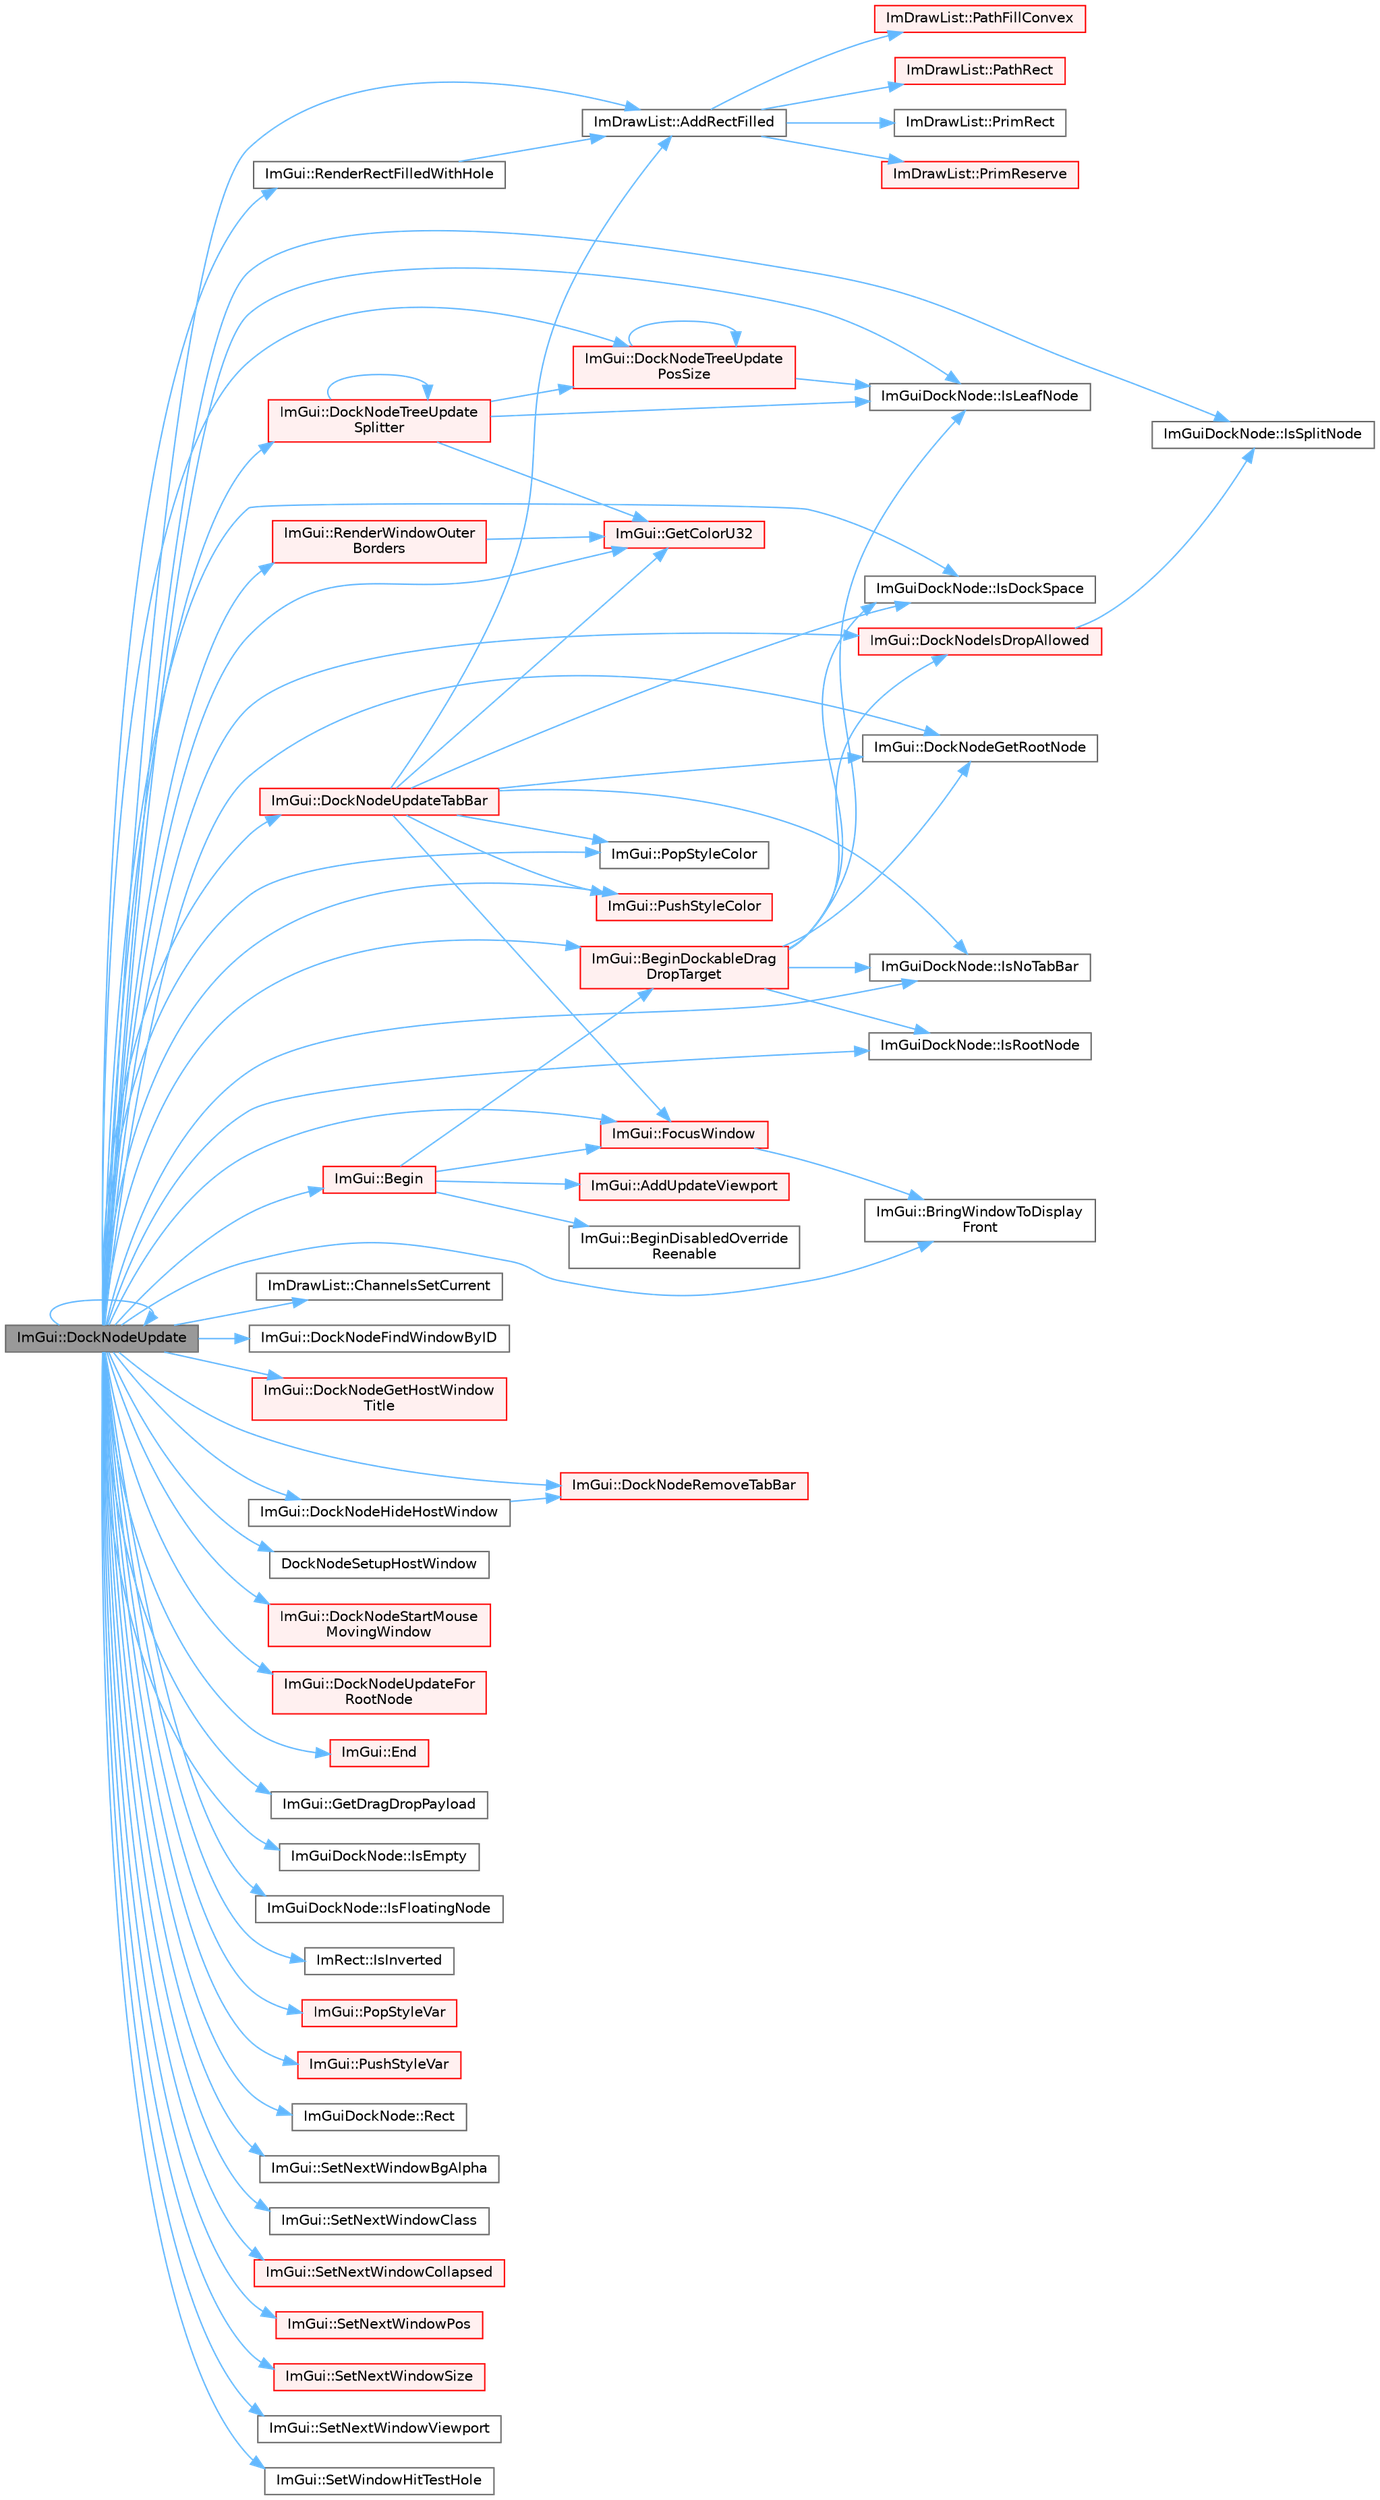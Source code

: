 digraph "ImGui::DockNodeUpdate"
{
 // LATEX_PDF_SIZE
  bgcolor="transparent";
  edge [fontname=Helvetica,fontsize=10,labelfontname=Helvetica,labelfontsize=10];
  node [fontname=Helvetica,fontsize=10,shape=box,height=0.2,width=0.4];
  rankdir="LR";
  Node1 [id="Node000001",label="ImGui::DockNodeUpdate",height=0.2,width=0.4,color="gray40", fillcolor="grey60", style="filled", fontcolor="black",tooltip=" "];
  Node1 -> Node2 [id="edge1_Node000001_Node000002",color="steelblue1",style="solid",tooltip=" "];
  Node2 [id="Node000002",label="ImDrawList::AddRectFilled",height=0.2,width=0.4,color="grey40", fillcolor="white", style="filled",URL="$struct_im_draw_list.html#a6b16ab764160b0251d2e7b3bd08c1ffc",tooltip=" "];
  Node2 -> Node3 [id="edge2_Node000002_Node000003",color="steelblue1",style="solid",tooltip=" "];
  Node3 [id="Node000003",label="ImDrawList::PathFillConvex",height=0.2,width=0.4,color="red", fillcolor="#FFF0F0", style="filled",URL="$struct_im_draw_list.html#aea9301cb99ebf4b27f5d3959017567c9",tooltip=" "];
  Node2 -> Node8 [id="edge3_Node000002_Node000008",color="steelblue1",style="solid",tooltip=" "];
  Node8 [id="Node000008",label="ImDrawList::PathRect",height=0.2,width=0.4,color="red", fillcolor="#FFF0F0", style="filled",URL="$struct_im_draw_list.html#a2251eb264ed8b17a253c409787375053",tooltip=" "];
  Node2 -> Node17 [id="edge4_Node000002_Node000017",color="steelblue1",style="solid",tooltip=" "];
  Node17 [id="Node000017",label="ImDrawList::PrimRect",height=0.2,width=0.4,color="grey40", fillcolor="white", style="filled",URL="$struct_im_draw_list.html#ae2be093563f1d20b8190b7c423113925",tooltip=" "];
  Node2 -> Node5 [id="edge5_Node000002_Node000005",color="steelblue1",style="solid",tooltip=" "];
  Node5 [id="Node000005",label="ImDrawList::PrimReserve",height=0.2,width=0.4,color="red", fillcolor="#FFF0F0", style="filled",URL="$struct_im_draw_list.html#a879aa38dbfb0344e3e023d65c002c7d7",tooltip=" "];
  Node1 -> Node18 [id="edge6_Node000001_Node000018",color="steelblue1",style="solid",tooltip=" "];
  Node18 [id="Node000018",label="ImGui::Begin",height=0.2,width=0.4,color="red", fillcolor="#FFF0F0", style="filled",URL="$namespace_im_gui.html#a581e58db0bc930bafa4a5d23093a2b99",tooltip=" "];
  Node18 -> Node19 [id="edge7_Node000018_Node000019",color="steelblue1",style="solid",tooltip=" "];
  Node19 [id="Node000019",label="ImGui::AddUpdateViewport",height=0.2,width=0.4,color="red", fillcolor="#FFF0F0", style="filled",URL="$namespace_im_gui.html#ada58e5d3e2efc3cef60f213d771408d8",tooltip=" "];
  Node18 -> Node33 [id="edge8_Node000018_Node000033",color="steelblue1",style="solid",tooltip=" "];
  Node33 [id="Node000033",label="ImGui::BeginDisabledOverride\lReenable",height=0.2,width=0.4,color="grey40", fillcolor="white", style="filled",URL="$namespace_im_gui.html#a26b36756e219b7129f894e1c2feb17a8",tooltip=" "];
  Node18 -> Node370 [id="edge9_Node000018_Node000370",color="steelblue1",style="solid",tooltip=" "];
  Node370 [id="Node000370",label="ImGui::BeginDockableDrag\lDropTarget",height=0.2,width=0.4,color="red", fillcolor="#FFF0F0", style="filled",URL="$namespace_im_gui.html#a1725ff3becdb963b97c16d69d4c9f308",tooltip=" "];
  Node370 -> Node377 [id="edge10_Node000370_Node000377",color="steelblue1",style="solid",tooltip=" "];
  Node377 [id="Node000377",label="ImGui::DockNodeGetRootNode",height=0.2,width=0.4,color="grey40", fillcolor="white", style="filled",URL="$namespace_im_gui.html#ab52284ace3da5320ccc6e29ea8781aaa",tooltip=" "];
  Node370 -> Node378 [id="edge11_Node000370_Node000378",color="steelblue1",style="solid",tooltip=" "];
  Node378 [id="Node000378",label="ImGui::DockNodeIsDropAllowed",height=0.2,width=0.4,color="red", fillcolor="#FFF0F0", style="filled",URL="$namespace_im_gui.html#a1e49dda0ac55d2c9222b7f428e496429",tooltip=" "];
  Node378 -> Node381 [id="edge12_Node000378_Node000381",color="steelblue1",style="solid",tooltip=" "];
  Node381 [id="Node000381",label="ImGuiDockNode::IsSplitNode",height=0.2,width=0.4,color="grey40", fillcolor="white", style="filled",URL="$struct_im_gui_dock_node.html#af861ee38a5bc618e866e3c74117689b5",tooltip=" "];
  Node370 -> Node380 [id="edge13_Node000370_Node000380",color="steelblue1",style="solid",tooltip=" "];
  Node380 [id="Node000380",label="ImGuiDockNode::IsDockSpace",height=0.2,width=0.4,color="grey40", fillcolor="white", style="filled",URL="$struct_im_gui_dock_node.html#a2f06798d0770e6894d27ec776b5d7538",tooltip=" "];
  Node370 -> Node408 [id="edge14_Node000370_Node000408",color="steelblue1",style="solid",tooltip=" "];
  Node408 [id="Node000408",label="ImGuiDockNode::IsLeafNode",height=0.2,width=0.4,color="grey40", fillcolor="white", style="filled",URL="$struct_im_gui_dock_node.html#ac3450edf36015562c79aa850985c9cd8",tooltip=" "];
  Node370 -> Node387 [id="edge15_Node000370_Node000387",color="steelblue1",style="solid",tooltip=" "];
  Node387 [id="Node000387",label="ImGuiDockNode::IsNoTabBar",height=0.2,width=0.4,color="grey40", fillcolor="white", style="filled",URL="$struct_im_gui_dock_node.html#a76bd4fa63abbd78150beeb239a713b87",tooltip=" "];
  Node370 -> Node413 [id="edge16_Node000370_Node000413",color="steelblue1",style="solid",tooltip=" "];
  Node413 [id="Node000413",label="ImGuiDockNode::IsRootNode",height=0.2,width=0.4,color="grey40", fillcolor="white", style="filled",URL="$struct_im_gui_dock_node.html#ad7add8d9aeaaa961b2b051513fbd3729",tooltip=" "];
  Node18 -> Node45 [id="edge17_Node000018_Node000045",color="steelblue1",style="solid",tooltip=" "];
  Node45 [id="Node000045",label="ImGui::FocusWindow",height=0.2,width=0.4,color="red", fillcolor="#FFF0F0", style="filled",URL="$namespace_im_gui.html#a27aa6f2f3aa11778c6d023b1b223f262",tooltip=" "];
  Node45 -> Node48 [id="edge18_Node000045_Node000048",color="steelblue1",style="solid",tooltip=" "];
  Node48 [id="Node000048",label="ImGui::BringWindowToDisplay\lFront",height=0.2,width=0.4,color="grey40", fillcolor="white", style="filled",URL="$namespace_im_gui.html#a1f7b95f36d03751c928af7b1b745e959",tooltip=" "];
  Node1 -> Node370 [id="edge19_Node000001_Node000370",color="steelblue1",style="solid",tooltip=" "];
  Node1 -> Node48 [id="edge20_Node000001_Node000048",color="steelblue1",style="solid",tooltip=" "];
  Node1 -> Node479 [id="edge21_Node000001_Node000479",color="steelblue1",style="solid",tooltip=" "];
  Node479 [id="Node000479",label="ImDrawList::ChannelsSetCurrent",height=0.2,width=0.4,color="grey40", fillcolor="white", style="filled",URL="$struct_im_draw_list.html#aba9e93d0bf1c3884beb726e96360d2e2",tooltip=" "];
  Node1 -> Node515 [id="edge22_Node000001_Node000515",color="steelblue1",style="solid",tooltip=" "];
  Node515 [id="Node000515",label="ImGui::DockNodeFindWindowByID",height=0.2,width=0.4,color="grey40", fillcolor="white", style="filled",URL="$namespace_im_gui.html#ad32eb9d87eaab7de1df2ef2054a36c51",tooltip=" "];
  Node1 -> Node516 [id="edge23_Node000001_Node000516",color="steelblue1",style="solid",tooltip=" "];
  Node516 [id="Node000516",label="ImGui::DockNodeGetHostWindow\lTitle",height=0.2,width=0.4,color="red", fillcolor="#FFF0F0", style="filled",URL="$namespace_im_gui.html#a27b5282b7a76c4675714263c2e1aebd3",tooltip=" "];
  Node1 -> Node377 [id="edge24_Node000001_Node000377",color="steelblue1",style="solid",tooltip=" "];
  Node1 -> Node517 [id="edge25_Node000001_Node000517",color="steelblue1",style="solid",tooltip=" "];
  Node517 [id="Node000517",label="ImGui::DockNodeHideHostWindow",height=0.2,width=0.4,color="grey40", fillcolor="white", style="filled",URL="$namespace_im_gui.html#ad0904dbbb719da0d03296bb8c944127d",tooltip=" "];
  Node517 -> Node439 [id="edge26_Node000517_Node000439",color="steelblue1",style="solid",tooltip=" "];
  Node439 [id="Node000439",label="ImGui::DockNodeRemoveTabBar",height=0.2,width=0.4,color="red", fillcolor="#FFF0F0", style="filled",URL="$namespace_im_gui.html#ad0e39bff5ef1bbdd6ba22c133f211da7",tooltip=" "];
  Node1 -> Node378 [id="edge27_Node000001_Node000378",color="steelblue1",style="solid",tooltip=" "];
  Node1 -> Node439 [id="edge28_Node000001_Node000439",color="steelblue1",style="solid",tooltip=" "];
  Node1 -> Node518 [id="edge29_Node000001_Node000518",color="steelblue1",style="solid",tooltip=" "];
  Node518 [id="Node000518",label="DockNodeSetupHostWindow",height=0.2,width=0.4,color="grey40", fillcolor="white", style="filled",URL="$imgui_8cpp.html#aaa8949bbfa4efd4840490c9f5c81fbc9",tooltip=" "];
  Node1 -> Node519 [id="edge30_Node000001_Node000519",color="steelblue1",style="solid",tooltip=" "];
  Node519 [id="Node000519",label="ImGui::DockNodeStartMouse\lMovingWindow",height=0.2,width=0.4,color="red", fillcolor="#FFF0F0", style="filled",URL="$namespace_im_gui.html#aa62b83ac2bec6e81b1c7f6a934153652",tooltip=" "];
  Node1 -> Node452 [id="edge31_Node000001_Node000452",color="steelblue1",style="solid",tooltip=" "];
  Node452 [id="Node000452",label="ImGui::DockNodeTreeUpdate\lPosSize",height=0.2,width=0.4,color="red", fillcolor="#FFF0F0", style="filled",URL="$namespace_im_gui.html#a27f8d5f015746d76d0fcf4c72e41a67c",tooltip=" "];
  Node452 -> Node452 [id="edge32_Node000452_Node000452",color="steelblue1",style="solid",tooltip=" "];
  Node452 -> Node408 [id="edge33_Node000452_Node000408",color="steelblue1",style="solid",tooltip=" "];
  Node1 -> Node520 [id="edge34_Node000001_Node000520",color="steelblue1",style="solid",tooltip=" "];
  Node520 [id="Node000520",label="ImGui::DockNodeTreeUpdate\lSplitter",height=0.2,width=0.4,color="red", fillcolor="#FFF0F0", style="filled",URL="$namespace_im_gui.html#a4a29111ecf7a42189ce11cb734e5f4a2",tooltip=" "];
  Node520 -> Node452 [id="edge35_Node000520_Node000452",color="steelblue1",style="solid",tooltip=" "];
  Node520 -> Node520 [id="edge36_Node000520_Node000520",color="steelblue1",style="solid",tooltip=" "];
  Node520 -> Node101 [id="edge37_Node000520_Node000101",color="steelblue1",style="solid",tooltip=" "];
  Node101 [id="Node000101",label="ImGui::GetColorU32",height=0.2,width=0.4,color="red", fillcolor="#FFF0F0", style="filled",URL="$namespace_im_gui.html#a0de2d9bd347d9866511eb8d014e62556",tooltip=" "];
  Node520 -> Node408 [id="edge38_Node000520_Node000408",color="steelblue1",style="solid",tooltip=" "];
  Node1 -> Node1 [id="edge39_Node000001_Node000001",color="steelblue1",style="solid",tooltip=" "];
  Node1 -> Node524 [id="edge40_Node000001_Node000524",color="steelblue1",style="solid",tooltip=" "];
  Node524 [id="Node000524",label="ImGui::DockNodeUpdateFor\lRootNode",height=0.2,width=0.4,color="red", fillcolor="#FFF0F0", style="filled",URL="$namespace_im_gui.html#a48fa127f287f028f14e404f919b7f05c",tooltip=" "];
  Node1 -> Node528 [id="edge41_Node000001_Node000528",color="steelblue1",style="solid",tooltip=" "];
  Node528 [id="Node000528",label="ImGui::DockNodeUpdateTabBar",height=0.2,width=0.4,color="red", fillcolor="#FFF0F0", style="filled",URL="$namespace_im_gui.html#a4b4e1fb0487e571a4a04fb5b2274189e",tooltip=" "];
  Node528 -> Node2 [id="edge42_Node000528_Node000002",color="steelblue1",style="solid",tooltip=" "];
  Node528 -> Node377 [id="edge43_Node000528_Node000377",color="steelblue1",style="solid",tooltip=" "];
  Node528 -> Node45 [id="edge44_Node000528_Node000045",color="steelblue1",style="solid",tooltip=" "];
  Node528 -> Node101 [id="edge45_Node000528_Node000101",color="steelblue1",style="solid",tooltip=" "];
  Node528 -> Node380 [id="edge46_Node000528_Node000380",color="steelblue1",style="solid",tooltip=" "];
  Node528 -> Node387 [id="edge47_Node000528_Node000387",color="steelblue1",style="solid",tooltip=" "];
  Node528 -> Node228 [id="edge48_Node000528_Node000228",color="steelblue1",style="solid",tooltip=" "];
  Node228 [id="Node000228",label="ImGui::PopStyleColor",height=0.2,width=0.4,color="grey40", fillcolor="white", style="filled",URL="$namespace_im_gui.html#a9795f730b4043a98b6254738d86efcdc",tooltip=" "];
  Node528 -> Node230 [id="edge49_Node000528_Node000230",color="steelblue1",style="solid",tooltip=" "];
  Node230 [id="Node000230",label="ImGui::PushStyleColor",height=0.2,width=0.4,color="red", fillcolor="#FFF0F0", style="filled",URL="$namespace_im_gui.html#a77ee84afb636e05eb4b2d6eeddcc2aa8",tooltip=" "];
  Node1 -> Node97 [id="edge50_Node000001_Node000097",color="steelblue1",style="solid",tooltip=" "];
  Node97 [id="Node000097",label="ImGui::End",height=0.2,width=0.4,color="red", fillcolor="#FFF0F0", style="filled",URL="$namespace_im_gui.html#a5479d93794a004c67ceb6d13f37c8254",tooltip=" "];
  Node1 -> Node45 [id="edge51_Node000001_Node000045",color="steelblue1",style="solid",tooltip=" "];
  Node1 -> Node101 [id="edge52_Node000001_Node000101",color="steelblue1",style="solid",tooltip=" "];
  Node1 -> Node551 [id="edge53_Node000001_Node000551",color="steelblue1",style="solid",tooltip=" "];
  Node551 [id="Node000551",label="ImGui::GetDragDropPayload",height=0.2,width=0.4,color="grey40", fillcolor="white", style="filled",URL="$namespace_im_gui.html#a1756b37d61154de489f1520179b4e294",tooltip=" "];
  Node1 -> Node380 [id="edge54_Node000001_Node000380",color="steelblue1",style="solid",tooltip=" "];
  Node1 -> Node406 [id="edge55_Node000001_Node000406",color="steelblue1",style="solid",tooltip=" "];
  Node406 [id="Node000406",label="ImGuiDockNode::IsEmpty",height=0.2,width=0.4,color="grey40", fillcolor="white", style="filled",URL="$struct_im_gui_dock_node.html#aa66de14ef925ac9d0777e293d81687de",tooltip=" "];
  Node1 -> Node436 [id="edge56_Node000001_Node000436",color="steelblue1",style="solid",tooltip=" "];
  Node436 [id="Node000436",label="ImGuiDockNode::IsFloatingNode",height=0.2,width=0.4,color="grey40", fillcolor="white", style="filled",URL="$struct_im_gui_dock_node.html#a65218fbb8d4629246096dd8fe5d1f219",tooltip=" "];
  Node1 -> Node552 [id="edge57_Node000001_Node000552",color="steelblue1",style="solid",tooltip=" "];
  Node552 [id="Node000552",label="ImRect::IsInverted",height=0.2,width=0.4,color="grey40", fillcolor="white", style="filled",URL="$struct_im_rect.html#a140efca57832182e2483e5fe4ba50422",tooltip=" "];
  Node1 -> Node408 [id="edge58_Node000001_Node000408",color="steelblue1",style="solid",tooltip=" "];
  Node1 -> Node387 [id="edge59_Node000001_Node000387",color="steelblue1",style="solid",tooltip=" "];
  Node1 -> Node413 [id="edge60_Node000001_Node000413",color="steelblue1",style="solid",tooltip=" "];
  Node1 -> Node381 [id="edge61_Node000001_Node000381",color="steelblue1",style="solid",tooltip=" "];
  Node1 -> Node228 [id="edge62_Node000001_Node000228",color="steelblue1",style="solid",tooltip=" "];
  Node1 -> Node251 [id="edge63_Node000001_Node000251",color="steelblue1",style="solid",tooltip=" "];
  Node251 [id="Node000251",label="ImGui::PopStyleVar",height=0.2,width=0.4,color="red", fillcolor="#FFF0F0", style="filled",URL="$namespace_im_gui.html#a14116e57d81e326adef2a702e65781d4",tooltip=" "];
  Node1 -> Node230 [id="edge64_Node000001_Node000230",color="steelblue1",style="solid",tooltip=" "];
  Node1 -> Node553 [id="edge65_Node000001_Node000553",color="steelblue1",style="solid",tooltip=" "];
  Node553 [id="Node000553",label="ImGui::PushStyleVar",height=0.2,width=0.4,color="red", fillcolor="#FFF0F0", style="filled",URL="$namespace_im_gui.html#aab3f43009094462cf2a5eb554785949b",tooltip=" "];
  Node1 -> Node554 [id="edge66_Node000001_Node000554",color="steelblue1",style="solid",tooltip=" "];
  Node554 [id="Node000554",label="ImGuiDockNode::Rect",height=0.2,width=0.4,color="grey40", fillcolor="white", style="filled",URL="$struct_im_gui_dock_node.html#a28f93c8dd99f51966d0e4dc2e3e86ca8",tooltip=" "];
  Node1 -> Node555 [id="edge67_Node000001_Node000555",color="steelblue1",style="solid",tooltip=" "];
  Node555 [id="Node000555",label="ImGui::RenderRectFilledWithHole",height=0.2,width=0.4,color="grey40", fillcolor="white", style="filled",URL="$namespace_im_gui.html#a3579615f926c34c5de220f655d535d61",tooltip=" "];
  Node555 -> Node2 [id="edge68_Node000555_Node000002",color="steelblue1",style="solid",tooltip=" "];
  Node1 -> Node482 [id="edge69_Node000001_Node000482",color="steelblue1",style="solid",tooltip=" "];
  Node482 [id="Node000482",label="ImGui::RenderWindowOuter\lBorders",height=0.2,width=0.4,color="red", fillcolor="#FFF0F0", style="filled",URL="$namespace_im_gui.html#a6fead8b4ae7bacfe0cbd4f6e64a7a8f6",tooltip=" "];
  Node482 -> Node101 [id="edge70_Node000482_Node000101",color="steelblue1",style="solid",tooltip=" "];
  Node1 -> Node39 [id="edge71_Node000001_Node000039",color="steelblue1",style="solid",tooltip=" "];
  Node39 [id="Node000039",label="ImGui::SetNextWindowBgAlpha",height=0.2,width=0.4,color="grey40", fillcolor="white", style="filled",URL="$namespace_im_gui.html#a7de5a63cec4babe417f972403db6430c",tooltip=" "];
  Node1 -> Node556 [id="edge72_Node000001_Node000556",color="steelblue1",style="solid",tooltip=" "];
  Node556 [id="Node000556",label="ImGui::SetNextWindowClass",height=0.2,width=0.4,color="grey40", fillcolor="white", style="filled",URL="$namespace_im_gui.html#aff657208718f7ade7a306c09d0af0bae",tooltip=" "];
  Node1 -> Node557 [id="edge73_Node000001_Node000557",color="steelblue1",style="solid",tooltip=" "];
  Node557 [id="Node000557",label="ImGui::SetNextWindowCollapsed",height=0.2,width=0.4,color="red", fillcolor="#FFF0F0", style="filled",URL="$namespace_im_gui.html#a3e9380e253a3c49665a404e56950a52a",tooltip=" "];
  Node1 -> Node40 [id="edge74_Node000001_Node000040",color="steelblue1",style="solid",tooltip=" "];
  Node40 [id="Node000040",label="ImGui::SetNextWindowPos",height=0.2,width=0.4,color="red", fillcolor="#FFF0F0", style="filled",URL="$namespace_im_gui.html#afbccd31113430670b5ab2bf0d6f509bf",tooltip=" "];
  Node1 -> Node459 [id="edge75_Node000001_Node000459",color="steelblue1",style="solid",tooltip=" "];
  Node459 [id="Node000459",label="ImGui::SetNextWindowSize",height=0.2,width=0.4,color="red", fillcolor="#FFF0F0", style="filled",URL="$namespace_im_gui.html#ab33717bb71ef5e393ae18656fc6b229d",tooltip=" "];
  Node1 -> Node558 [id="edge76_Node000001_Node000558",color="steelblue1",style="solid",tooltip=" "];
  Node558 [id="Node000558",label="ImGui::SetNextWindowViewport",height=0.2,width=0.4,color="grey40", fillcolor="white", style="filled",URL="$namespace_im_gui.html#ac8ebacf97bce7f8a5e62fef85755a734",tooltip=" "];
  Node1 -> Node559 [id="edge77_Node000001_Node000559",color="steelblue1",style="solid",tooltip=" "];
  Node559 [id="Node000559",label="ImGui::SetWindowHitTestHole",height=0.2,width=0.4,color="grey40", fillcolor="white", style="filled",URL="$namespace_im_gui.html#a83c0b24b73d8c9842de6ef882e394974",tooltip=" "];
}
